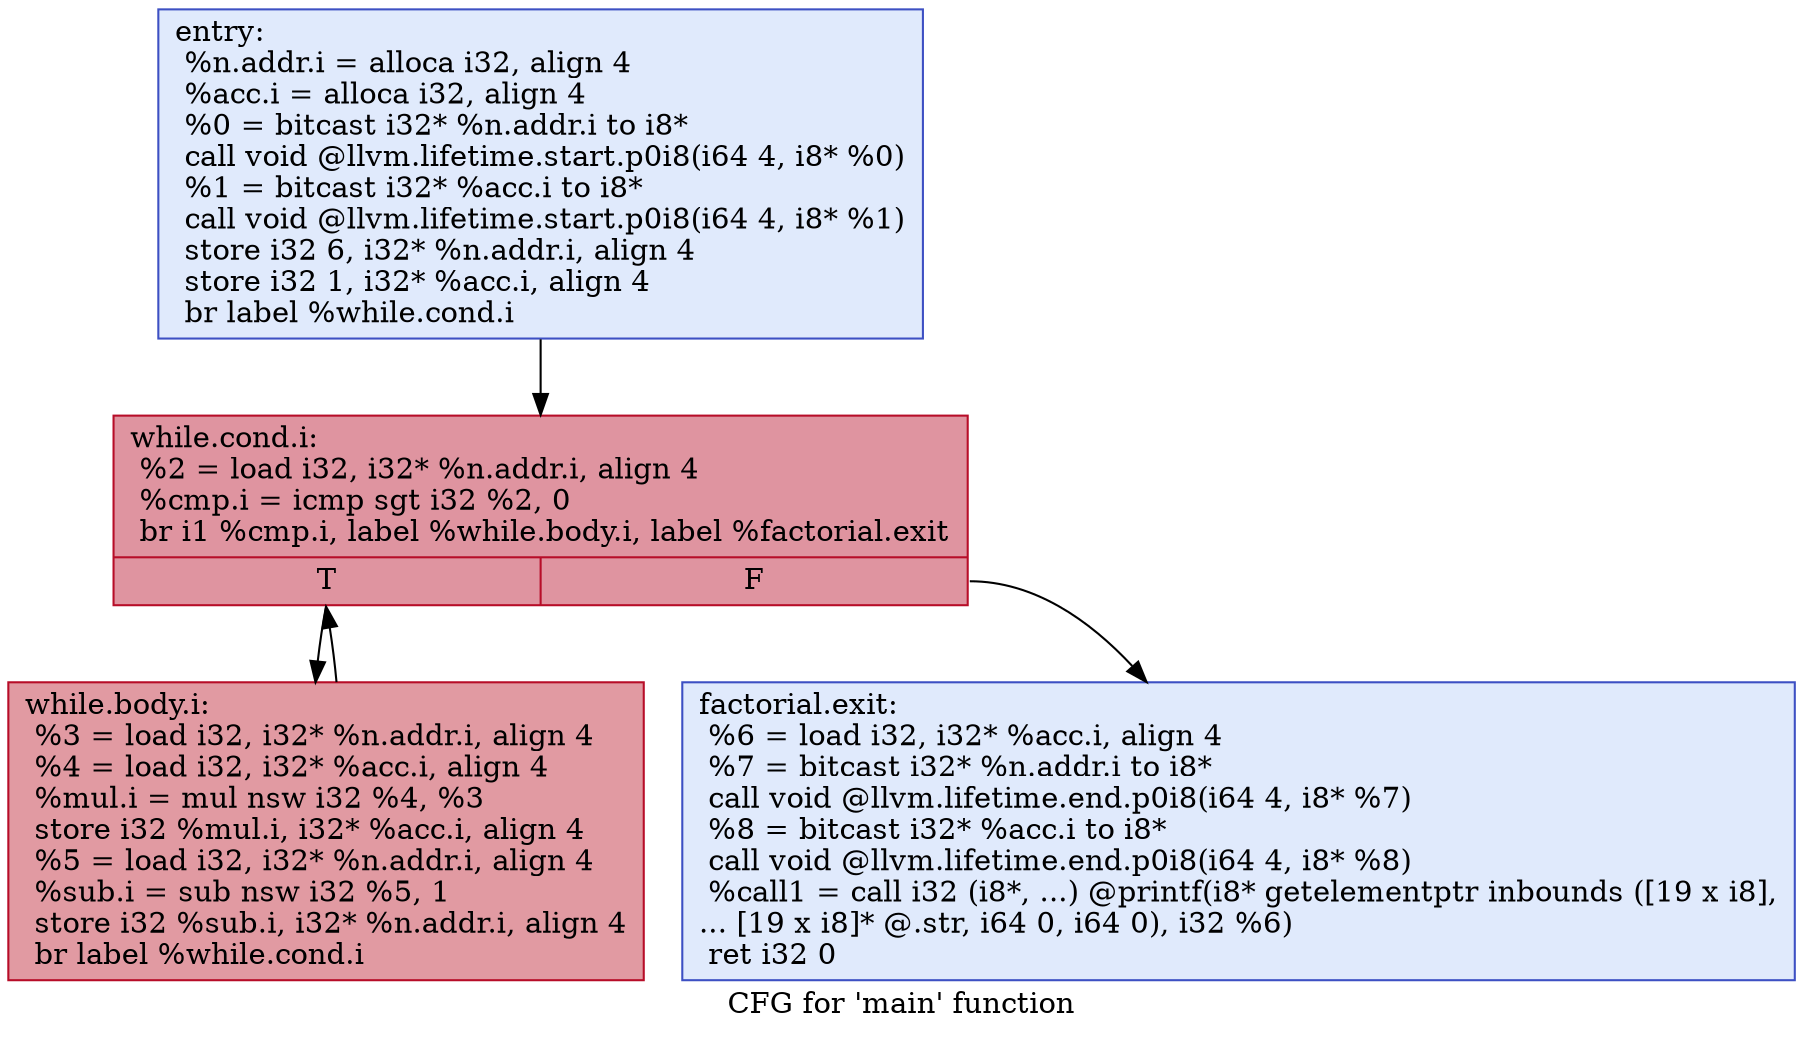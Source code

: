digraph "CFG for 'main' function" {
	label="CFG for 'main' function";

	Node0x55e2b1f687c0 [shape=record,color="#3d50c3ff", style=filled, fillcolor="#b9d0f970",label="{entry:\l  %n.addr.i = alloca i32, align 4\l  %acc.i = alloca i32, align 4\l  %0 = bitcast i32* %n.addr.i to i8*\l  call void @llvm.lifetime.start.p0i8(i64 4, i8* %0)\l  %1 = bitcast i32* %acc.i to i8*\l  call void @llvm.lifetime.start.p0i8(i64 4, i8* %1)\l  store i32 6, i32* %n.addr.i, align 4\l  store i32 1, i32* %acc.i, align 4\l  br label %while.cond.i\l}"];
	Node0x55e2b1f687c0 -> Node0x55e2b1fa1a10;
	Node0x55e2b1fa1a10 [shape=record,color="#b70d28ff", style=filled, fillcolor="#b70d2870",label="{while.cond.i:                                     \l  %2 = load i32, i32* %n.addr.i, align 4\l  %cmp.i = icmp sgt i32 %2, 0\l  br i1 %cmp.i, label %while.body.i, label %factorial.exit\l|{<s0>T|<s1>F}}"];
	Node0x55e2b1fa1a10:s0 -> Node0x55e2b1fa1d30;
	Node0x55e2b1fa1a10:s1 -> Node0x55e2b1fa34c0;
	Node0x55e2b1fa1d30 [shape=record,color="#b70d28ff", style=filled, fillcolor="#bb1b2c70",label="{while.body.i:                                     \l  %3 = load i32, i32* %n.addr.i, align 4\l  %4 = load i32, i32* %acc.i, align 4\l  %mul.i = mul nsw i32 %4, %3\l  store i32 %mul.i, i32* %acc.i, align 4\l  %5 = load i32, i32* %n.addr.i, align 4\l  %sub.i = sub nsw i32 %5, 1\l  store i32 %sub.i, i32* %n.addr.i, align 4\l  br label %while.cond.i\l}"];
	Node0x55e2b1fa1d30 -> Node0x55e2b1fa1a10;
	Node0x55e2b1fa34c0 [shape=record,color="#3d50c3ff", style=filled, fillcolor="#b9d0f970",label="{factorial.exit:                                   \l  %6 = load i32, i32* %acc.i, align 4\l  %7 = bitcast i32* %n.addr.i to i8*\l  call void @llvm.lifetime.end.p0i8(i64 4, i8* %7)\l  %8 = bitcast i32* %acc.i to i8*\l  call void @llvm.lifetime.end.p0i8(i64 4, i8* %8)\l  %call1 = call i32 (i8*, ...) @printf(i8* getelementptr inbounds ([19 x i8],\l... [19 x i8]* @.str, i64 0, i64 0), i32 %6)\l  ret i32 0\l}"];
}
